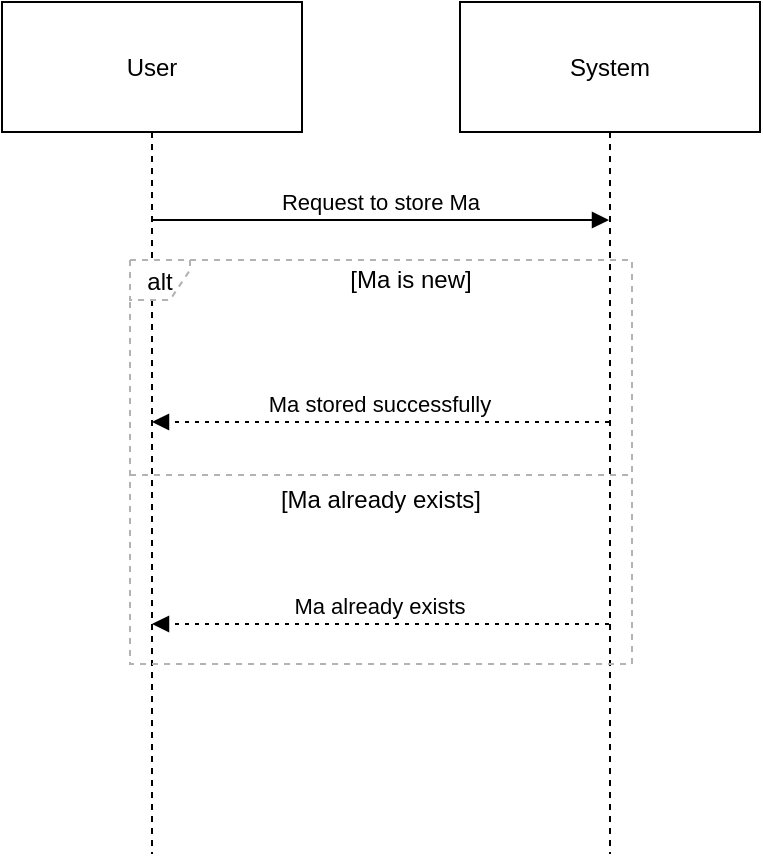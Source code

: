 <mxGraphModel><root><mxCell id="0"/><mxCell id="1" parent="0"/><mxCell id="2" value="User" style="shape=umlLifeline;perimeter=lifelinePerimeter;whiteSpace=wrap;container=1;dropTarget=0;collapsible=0;recursiveResize=0;outlineConnect=0;portConstraint=eastwest;newEdgeStyle={&quot;edgeStyle&quot;:&quot;elbowEdgeStyle&quot;,&quot;elbow&quot;:&quot;vertical&quot;,&quot;curved&quot;:0,&quot;rounded&quot;:0};size=65;" vertex="1" parent="1"><mxGeometry width="150" height="426" as="geometry"/></mxCell><mxCell id="3" value="System" style="shape=umlLifeline;perimeter=lifelinePerimeter;whiteSpace=wrap;container=1;dropTarget=0;collapsible=0;recursiveResize=0;outlineConnect=0;portConstraint=eastwest;newEdgeStyle={&quot;edgeStyle&quot;:&quot;elbowEdgeStyle&quot;,&quot;elbow&quot;:&quot;vertical&quot;,&quot;curved&quot;:0,&quot;rounded&quot;:0};size=65;" vertex="1" parent="1"><mxGeometry x="229" width="150" height="426" as="geometry"/></mxCell><mxCell id="4" value="alt" style="shape=umlFrame;dashed=1;pointerEvents=0;dropTarget=0;strokeColor=#B3B3B3;height=20;width=30" vertex="1" parent="1"><mxGeometry x="64" y="129" width="251" height="202" as="geometry"/></mxCell><mxCell id="5" value="[Ma is new]" style="text;strokeColor=none;fillColor=none;align=center;verticalAlign=middle;whiteSpace=wrap;" vertex="1" parent="4"><mxGeometry x="30" width="221" height="20" as="geometry"/></mxCell><mxCell id="6" value="[Ma already exists]" style="shape=line;dashed=1;whiteSpace=wrap;verticalAlign=top;labelPosition=center;verticalLabelPosition=middle;align=center;strokeColor=#B3B3B3;" vertex="1" parent="4"><mxGeometry y="106" width="251" height="3" as="geometry"/></mxCell><mxCell id="7" value="Request to store Ma" style="verticalAlign=bottom;edgeStyle=elbowEdgeStyle;elbow=vertical;curved=0;rounded=0;endArrow=block;" edge="1" parent="1" source="2" target="3"><mxGeometry relative="1" as="geometry"><Array as="points"><mxPoint x="198" y="109"/></Array></mxGeometry></mxCell><mxCell id="8" value="Ma stored successfully" style="verticalAlign=bottom;edgeStyle=elbowEdgeStyle;elbow=vertical;curved=0;rounded=0;dashed=1;dashPattern=2 3;endArrow=block;" edge="1" parent="1" source="3" target="2"><mxGeometry relative="1" as="geometry"><Array as="points"><mxPoint x="201" y="210"/></Array></mxGeometry></mxCell><mxCell id="9" value="Ma already exists" style="verticalAlign=bottom;edgeStyle=elbowEdgeStyle;elbow=vertical;curved=0;rounded=0;dashed=1;dashPattern=2 3;endArrow=block;" edge="1" parent="1" source="3" target="2"><mxGeometry relative="1" as="geometry"><Array as="points"><mxPoint x="201" y="311"/></Array></mxGeometry></mxCell></root></mxGraphModel>
